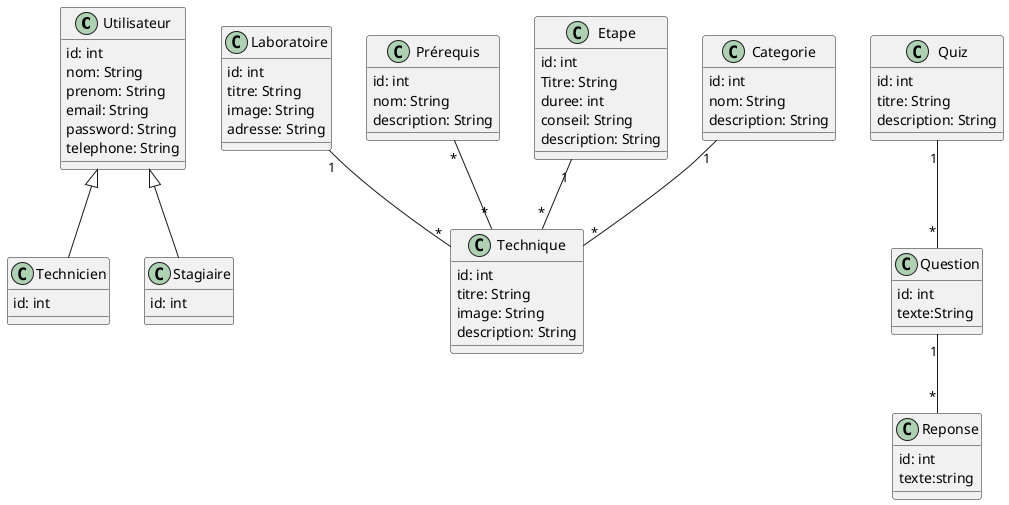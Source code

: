@startuml


class Utilisateur {
    id: int
    nom: String
    prenom: String
    email: String
    password: String
    telephone: String
}

class Technicien {
  id: int
}
class Stagiaire {
  id: int
}

class Laboratoire {
  id: int
  titre: String
  image: String
  adresse: String
}

class Technique {
  id: int
  titre: String
  image: String
  description: String
}

class Prérequis {
    id: int
    nom: String
    description: String
}
class Etape {
    id: int
    Titre: String
    duree: int
    conseil: String
    description: String
}
class Categorie{
    id: int
    nom: String
    description: String
}
class Quiz{
    id: int
    titre: String
    description: String
}

class Question{
    id: int
    texte:String
}

class Reponse{
    id: int
    texte:string
}

' relations des utilisateurs(Héritage) : 
Utilisateur <|-- Technicien
Utilisateur <|-- Stagiaire

' autre relations  :

Laboratoire "1" -- "*" Technique
Prérequis "*" -- "*" Technique
Etape "1" -- "*" Technique
Categorie "1" -- "*" Technique
' relations Quiz
Quiz "1" -- "*" Question
Question "1" -- "*" Reponse


@enduml